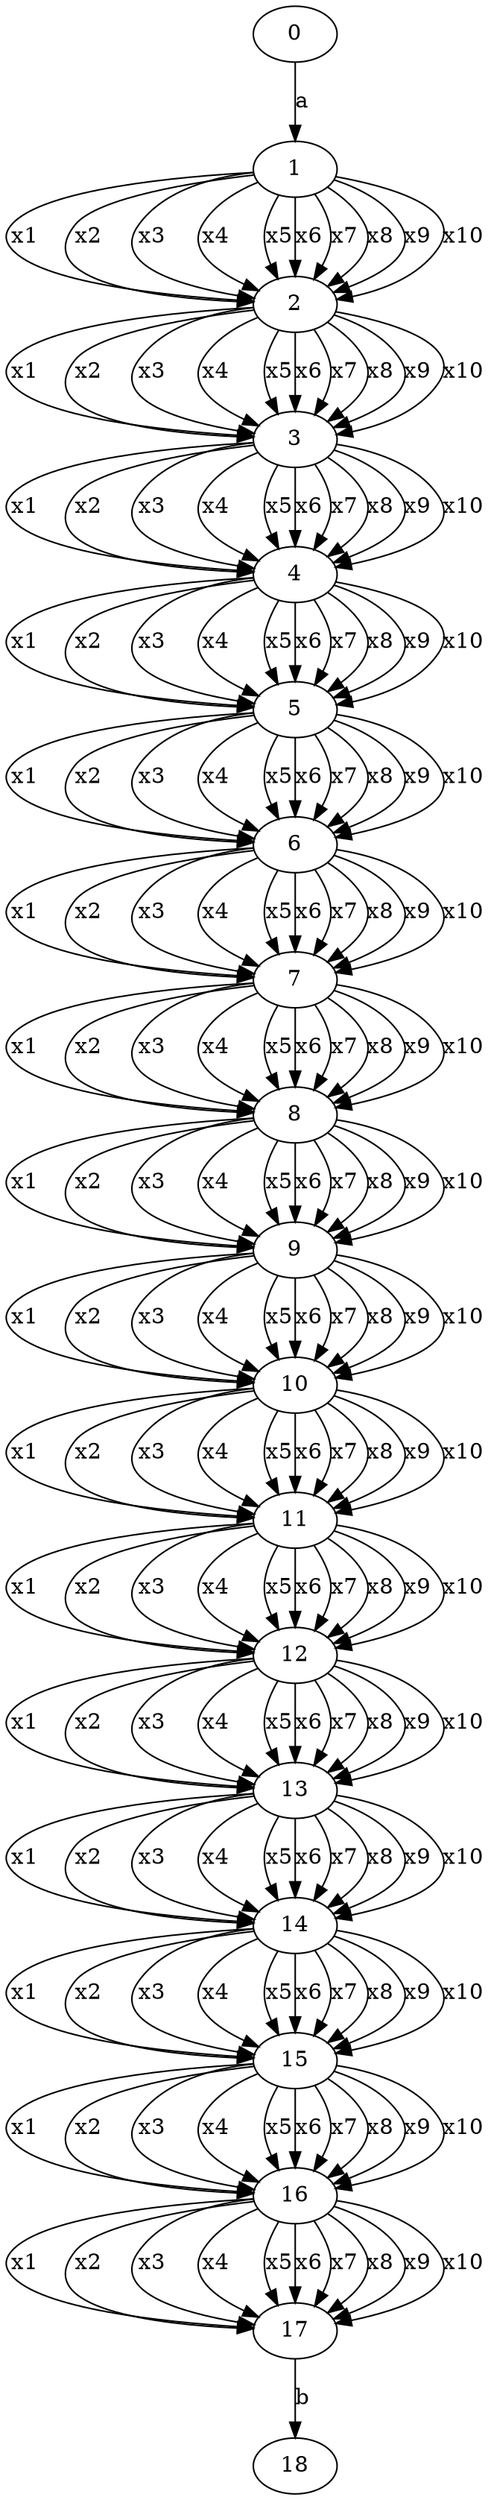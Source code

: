 digraph G {
0;1;2;3;4;5;6;7;8;9;10;11;12;13;14;15;16;17;18;
0 -> 1 [label="a"];
1 -> 2 [label="x1"];
1 -> 2 [label="x2"];
1 -> 2 [label="x3"];
1 -> 2 [label="x4"];
1 -> 2 [label="x5"];
1 -> 2 [label="x6"];
1 -> 2 [label="x7"];
1 -> 2 [label="x8"];
1 -> 2 [label="x9"];
1 -> 2 [label="x10"];
2 -> 3 [label="x1"];
2 -> 3 [label="x2"];
2 -> 3 [label="x3"];
2 -> 3 [label="x4"];
2 -> 3 [label="x5"];
2 -> 3 [label="x6"];
2 -> 3 [label="x7"];
2 -> 3 [label="x8"];
2 -> 3 [label="x9"];
2 -> 3 [label="x10"];
3 -> 4 [label="x1"];
3 -> 4 [label="x2"];
3 -> 4 [label="x3"];
3 -> 4 [label="x4"];
3 -> 4 [label="x5"];
3 -> 4 [label="x6"];
3 -> 4 [label="x7"];
3 -> 4 [label="x8"];
3 -> 4 [label="x9"];
3 -> 4 [label="x10"];
4 -> 5 [label="x1"];
4 -> 5 [label="x2"];
4 -> 5 [label="x3"];
4 -> 5 [label="x4"];
4 -> 5 [label="x5"];
4 -> 5 [label="x6"];
4 -> 5 [label="x7"];
4 -> 5 [label="x8"];
4 -> 5 [label="x9"];
4 -> 5 [label="x10"];
5 -> 6 [label="x1"];
5 -> 6 [label="x2"];
5 -> 6 [label="x3"];
5 -> 6 [label="x4"];
5 -> 6 [label="x5"];
5 -> 6 [label="x6"];
5 -> 6 [label="x7"];
5 -> 6 [label="x8"];
5 -> 6 [label="x9"];
5 -> 6 [label="x10"];
6 -> 7 [label="x1"];
6 -> 7 [label="x2"];
6 -> 7 [label="x3"];
6 -> 7 [label="x4"];
6 -> 7 [label="x5"];
6 -> 7 [label="x6"];
6 -> 7 [label="x7"];
6 -> 7 [label="x8"];
6 -> 7 [label="x9"];
6 -> 7 [label="x10"];
7 -> 8 [label="x1"];
7 -> 8 [label="x2"];
7 -> 8 [label="x3"];
7 -> 8 [label="x4"];
7 -> 8 [label="x5"];
7 -> 8 [label="x6"];
7 -> 8 [label="x7"];
7 -> 8 [label="x8"];
7 -> 8 [label="x9"];
7 -> 8 [label="x10"];
8 -> 9 [label="x1"];
8 -> 9 [label="x2"];
8 -> 9 [label="x3"];
8 -> 9 [label="x4"];
8 -> 9 [label="x5"];
8 -> 9 [label="x6"];
8 -> 9 [label="x7"];
8 -> 9 [label="x8"];
8 -> 9 [label="x9"];
8 -> 9 [label="x10"];
9 -> 10 [label="x1"];
9 -> 10 [label="x2"];
9 -> 10 [label="x3"];
9 -> 10 [label="x4"];
9 -> 10 [label="x5"];
9 -> 10 [label="x6"];
9 -> 10 [label="x7"];
9 -> 10 [label="x8"];
9 -> 10 [label="x9"];
9 -> 10 [label="x10"];
10 -> 11 [label="x1"];
10 -> 11 [label="x2"];
10 -> 11 [label="x3"];
10 -> 11 [label="x4"];
10 -> 11 [label="x5"];
10 -> 11 [label="x6"];
10 -> 11 [label="x7"];
10 -> 11 [label="x8"];
10 -> 11 [label="x9"];
10 -> 11 [label="x10"];
11 -> 12 [label="x1"];
11 -> 12 [label="x2"];
11 -> 12 [label="x3"];
11 -> 12 [label="x4"];
11 -> 12 [label="x5"];
11 -> 12 [label="x6"];
11 -> 12 [label="x7"];
11 -> 12 [label="x8"];
11 -> 12 [label="x9"];
11 -> 12 [label="x10"];
12 -> 13 [label="x1"];
12 -> 13 [label="x2"];
12 -> 13 [label="x3"];
12 -> 13 [label="x4"];
12 -> 13 [label="x5"];
12 -> 13 [label="x6"];
12 -> 13 [label="x7"];
12 -> 13 [label="x8"];
12 -> 13 [label="x9"];
12 -> 13 [label="x10"];
13 -> 14 [label="x1"];
13 -> 14 [label="x2"];
13 -> 14 [label="x3"];
13 -> 14 [label="x4"];
13 -> 14 [label="x5"];
13 -> 14 [label="x6"];
13 -> 14 [label="x7"];
13 -> 14 [label="x8"];
13 -> 14 [label="x9"];
13 -> 14 [label="x10"];
14 -> 15 [label="x1"];
14 -> 15 [label="x2"];
14 -> 15 [label="x3"];
14 -> 15 [label="x4"];
14 -> 15 [label="x5"];
14 -> 15 [label="x6"];
14 -> 15 [label="x7"];
14 -> 15 [label="x8"];
14 -> 15 [label="x9"];
14 -> 15 [label="x10"];
15 -> 16 [label="x1"];
15 -> 16 [label="x2"];
15 -> 16 [label="x3"];
15 -> 16 [label="x4"];
15 -> 16 [label="x5"];
15 -> 16 [label="x6"];
15 -> 16 [label="x7"];
15 -> 16 [label="x8"];
15 -> 16 [label="x9"];
15 -> 16 [label="x10"];
16 -> 17 [label="x1"];
16 -> 17 [label="x2"];
16 -> 17 [label="x3"];
16 -> 17 [label="x4"];
16 -> 17 [label="x5"];
16 -> 17 [label="x6"];
16 -> 17 [label="x7"];
16 -> 17 [label="x8"];
16 -> 17 [label="x9"];
16 -> 17 [label="x10"];
17 -> 18 [label="b"];
}